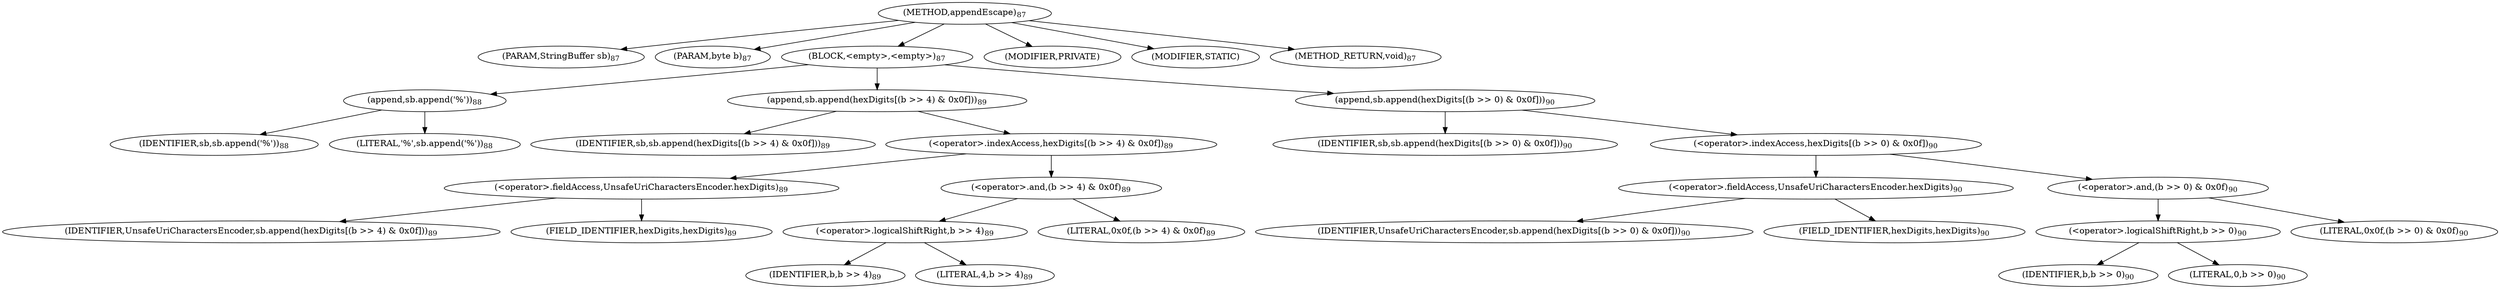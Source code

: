 digraph "appendEscape" {  
"132" [label = <(METHOD,appendEscape)<SUB>87</SUB>> ]
"133" [label = <(PARAM,StringBuffer sb)<SUB>87</SUB>> ]
"134" [label = <(PARAM,byte b)<SUB>87</SUB>> ]
"135" [label = <(BLOCK,&lt;empty&gt;,&lt;empty&gt;)<SUB>87</SUB>> ]
"136" [label = <(append,sb.append('%'))<SUB>88</SUB>> ]
"137" [label = <(IDENTIFIER,sb,sb.append('%'))<SUB>88</SUB>> ]
"138" [label = <(LITERAL,'%',sb.append('%'))<SUB>88</SUB>> ]
"139" [label = <(append,sb.append(hexDigits[(b &gt;&gt; 4) &amp; 0x0f]))<SUB>89</SUB>> ]
"140" [label = <(IDENTIFIER,sb,sb.append(hexDigits[(b &gt;&gt; 4) &amp; 0x0f]))<SUB>89</SUB>> ]
"141" [label = <(&lt;operator&gt;.indexAccess,hexDigits[(b &gt;&gt; 4) &amp; 0x0f])<SUB>89</SUB>> ]
"142" [label = <(&lt;operator&gt;.fieldAccess,UnsafeUriCharactersEncoder.hexDigits)<SUB>89</SUB>> ]
"143" [label = <(IDENTIFIER,UnsafeUriCharactersEncoder,sb.append(hexDigits[(b &gt;&gt; 4) &amp; 0x0f]))<SUB>89</SUB>> ]
"144" [label = <(FIELD_IDENTIFIER,hexDigits,hexDigits)<SUB>89</SUB>> ]
"145" [label = <(&lt;operator&gt;.and,(b &gt;&gt; 4) &amp; 0x0f)<SUB>89</SUB>> ]
"146" [label = <(&lt;operator&gt;.logicalShiftRight,b &gt;&gt; 4)<SUB>89</SUB>> ]
"147" [label = <(IDENTIFIER,b,b &gt;&gt; 4)<SUB>89</SUB>> ]
"148" [label = <(LITERAL,4,b &gt;&gt; 4)<SUB>89</SUB>> ]
"149" [label = <(LITERAL,0x0f,(b &gt;&gt; 4) &amp; 0x0f)<SUB>89</SUB>> ]
"150" [label = <(append,sb.append(hexDigits[(b &gt;&gt; 0) &amp; 0x0f]))<SUB>90</SUB>> ]
"151" [label = <(IDENTIFIER,sb,sb.append(hexDigits[(b &gt;&gt; 0) &amp; 0x0f]))<SUB>90</SUB>> ]
"152" [label = <(&lt;operator&gt;.indexAccess,hexDigits[(b &gt;&gt; 0) &amp; 0x0f])<SUB>90</SUB>> ]
"153" [label = <(&lt;operator&gt;.fieldAccess,UnsafeUriCharactersEncoder.hexDigits)<SUB>90</SUB>> ]
"154" [label = <(IDENTIFIER,UnsafeUriCharactersEncoder,sb.append(hexDigits[(b &gt;&gt; 0) &amp; 0x0f]))<SUB>90</SUB>> ]
"155" [label = <(FIELD_IDENTIFIER,hexDigits,hexDigits)<SUB>90</SUB>> ]
"156" [label = <(&lt;operator&gt;.and,(b &gt;&gt; 0) &amp; 0x0f)<SUB>90</SUB>> ]
"157" [label = <(&lt;operator&gt;.logicalShiftRight,b &gt;&gt; 0)<SUB>90</SUB>> ]
"158" [label = <(IDENTIFIER,b,b &gt;&gt; 0)<SUB>90</SUB>> ]
"159" [label = <(LITERAL,0,b &gt;&gt; 0)<SUB>90</SUB>> ]
"160" [label = <(LITERAL,0x0f,(b &gt;&gt; 0) &amp; 0x0f)<SUB>90</SUB>> ]
"161" [label = <(MODIFIER,PRIVATE)> ]
"162" [label = <(MODIFIER,STATIC)> ]
"163" [label = <(METHOD_RETURN,void)<SUB>87</SUB>> ]
  "132" -> "133" 
  "132" -> "134" 
  "132" -> "135" 
  "132" -> "161" 
  "132" -> "162" 
  "132" -> "163" 
  "135" -> "136" 
  "135" -> "139" 
  "135" -> "150" 
  "136" -> "137" 
  "136" -> "138" 
  "139" -> "140" 
  "139" -> "141" 
  "141" -> "142" 
  "141" -> "145" 
  "142" -> "143" 
  "142" -> "144" 
  "145" -> "146" 
  "145" -> "149" 
  "146" -> "147" 
  "146" -> "148" 
  "150" -> "151" 
  "150" -> "152" 
  "152" -> "153" 
  "152" -> "156" 
  "153" -> "154" 
  "153" -> "155" 
  "156" -> "157" 
  "156" -> "160" 
  "157" -> "158" 
  "157" -> "159" 
}
